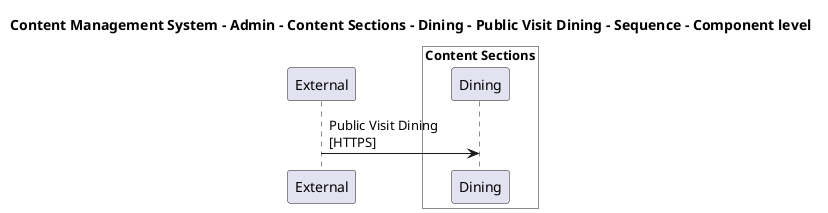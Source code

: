 @startuml

title Content Management System - Admin - Content Sections - Dining - Public Visit Dining - Sequence - Component level

participant "External" as C4InterFlow.SoftwareSystems.ExternalSystem

box "Admin" #White
    
box "Content Sections" #White
    participant "Dining" as ContentManagementSystem.SoftwareSystems.Admin.Containers.ContentSections.Components.Dining
end box

end box


C4InterFlow.SoftwareSystems.ExternalSystem -> ContentManagementSystem.SoftwareSystems.Admin.Containers.ContentSections.Components.Dining : Public Visit Dining\n[HTTPS]


@enduml
